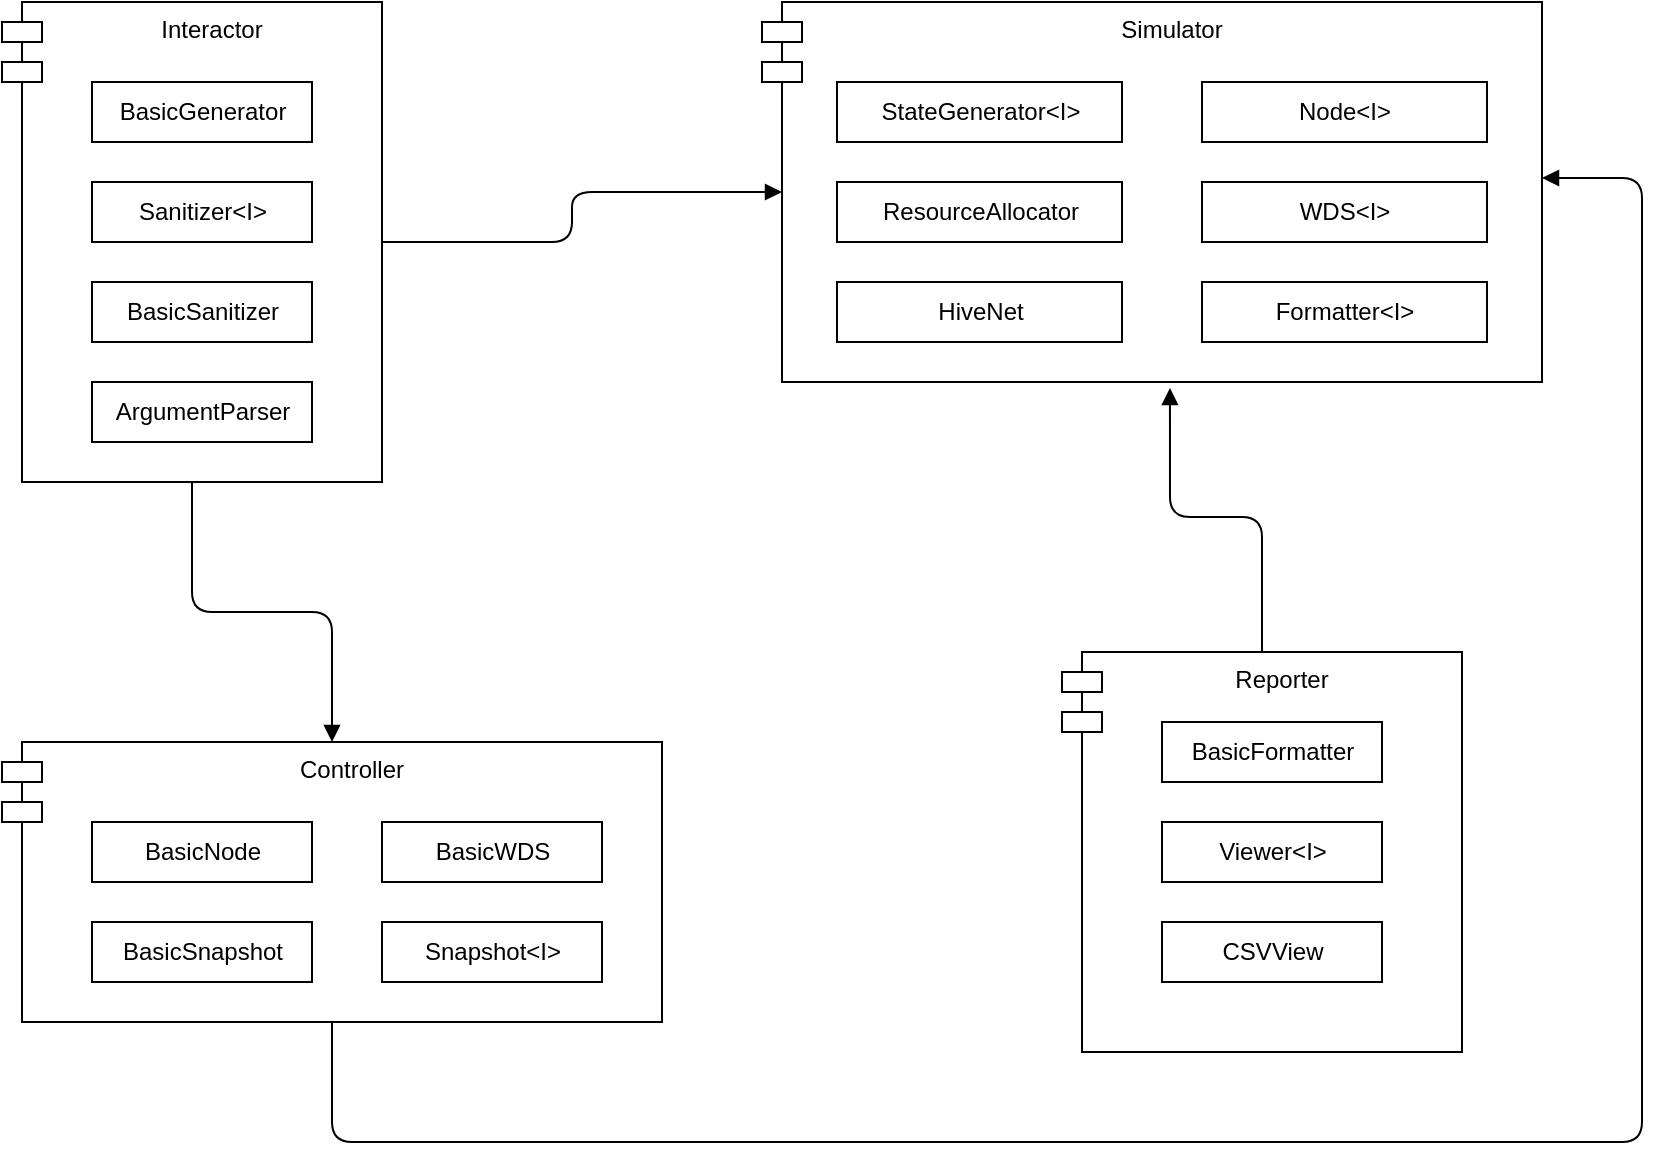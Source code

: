 <mxfile version="12.8.8" type="github" pages="3">
  <diagram name="Page-1" id="6133507b-19e7-1e82-6fc7-422aa6c4b21f">
    <mxGraphModel dx="1422" dy="771" grid="1" gridSize="10" guides="1" tooltips="1" connect="1" arrows="1" fold="1" page="1" pageScale="1" pageWidth="1100" pageHeight="850" background="#ffffff" math="0" shadow="0">
      <root>
        <mxCell id="0" />
        <mxCell id="1" parent="0" />
        <mxCell id="VfxA0ULMO3mHmfpXdT4r-4" value="Interactor" style="shape=module;align=left;spacingLeft=20;align=center;verticalAlign=top;" parent="1" vertex="1">
          <mxGeometry x="130" y="140" width="190" height="240" as="geometry" />
        </mxCell>
        <mxCell id="VfxA0ULMO3mHmfpXdT4r-5" value="BasicGenerator" style="html=1;" parent="1" vertex="1">
          <mxGeometry x="175" y="180" width="110" height="30" as="geometry" />
        </mxCell>
        <mxCell id="VfxA0ULMO3mHmfpXdT4r-6" value="Sanitizer&amp;lt;I&amp;gt;" style="html=1;" parent="1" vertex="1">
          <mxGeometry x="175" y="230" width="110" height="30" as="geometry" />
        </mxCell>
        <mxCell id="VfxA0ULMO3mHmfpXdT4r-7" value="BasicSanitizer" style="html=1;" parent="1" vertex="1">
          <mxGeometry x="175" y="280" width="110" height="30" as="geometry" />
        </mxCell>
        <mxCell id="VfxA0ULMO3mHmfpXdT4r-8" value="ArgumentParser" style="html=1;" parent="1" vertex="1">
          <mxGeometry x="175" y="330" width="110" height="30" as="geometry" />
        </mxCell>
        <mxCell id="VfxA0ULMO3mHmfpXdT4r-10" value="Simulator" style="shape=module;align=left;spacingLeft=20;align=center;verticalAlign=top;" parent="1" vertex="1">
          <mxGeometry x="510" y="140" width="390" height="190" as="geometry" />
        </mxCell>
        <mxCell id="VfxA0ULMO3mHmfpXdT4r-11" value="StateGenerator&amp;lt;I&amp;gt;" style="html=1;" parent="1" vertex="1">
          <mxGeometry x="547.5" y="180" width="142.5" height="30" as="geometry" />
        </mxCell>
        <mxCell id="VfxA0ULMO3mHmfpXdT4r-15" value="ResourceAllocator" style="html=1;" parent="1" vertex="1">
          <mxGeometry x="547.5" y="230" width="142.5" height="30" as="geometry" />
        </mxCell>
        <mxCell id="VfxA0ULMO3mHmfpXdT4r-16" value="HiveNet" style="html=1;" parent="1" vertex="1">
          <mxGeometry x="547.5" y="280" width="142.5" height="30" as="geometry" />
        </mxCell>
        <mxCell id="VfxA0ULMO3mHmfpXdT4r-17" value="WDS&amp;lt;I&amp;gt;" style="html=1;" parent="1" vertex="1">
          <mxGeometry x="730" y="230" width="142.5" height="30" as="geometry" />
        </mxCell>
        <mxCell id="VfxA0ULMO3mHmfpXdT4r-18" value="Node&amp;lt;I&amp;gt;" style="html=1;" parent="1" vertex="1">
          <mxGeometry x="730" y="180" width="142.5" height="30" as="geometry" />
        </mxCell>
        <mxCell id="VfxA0ULMO3mHmfpXdT4r-19" value="Controller" style="shape=module;align=left;spacingLeft=20;align=center;verticalAlign=top;" parent="1" vertex="1">
          <mxGeometry x="130" y="510" width="330" height="140" as="geometry" />
        </mxCell>
        <mxCell id="VfxA0ULMO3mHmfpXdT4r-20" value="BasicNode" style="html=1;" parent="1" vertex="1">
          <mxGeometry x="175" y="550" width="110" height="30" as="geometry" />
        </mxCell>
        <mxCell id="VfxA0ULMO3mHmfpXdT4r-21" value="BasicSnapshot" style="html=1;" parent="1" vertex="1">
          <mxGeometry x="175" y="600" width="110" height="30" as="geometry" />
        </mxCell>
        <mxCell id="VfxA0ULMO3mHmfpXdT4r-22" value="BasicWDS" style="html=1;" parent="1" vertex="1">
          <mxGeometry x="320" y="550" width="110" height="30" as="geometry" />
        </mxCell>
        <mxCell id="VfxA0ULMO3mHmfpXdT4r-23" value="Snapshot&amp;lt;I&amp;gt;" style="html=1;" parent="1" vertex="1">
          <mxGeometry x="320" y="600" width="110" height="30" as="geometry" />
        </mxCell>
        <mxCell id="VfxA0ULMO3mHmfpXdT4r-25" value="Reporter" style="shape=module;align=left;spacingLeft=20;align=center;verticalAlign=top;" parent="1" vertex="1">
          <mxGeometry x="660" y="465" width="200" height="200" as="geometry" />
        </mxCell>
        <mxCell id="VfxA0ULMO3mHmfpXdT4r-26" value="BasicFormatter" style="html=1;" parent="1" vertex="1">
          <mxGeometry x="710" y="500" width="110" height="30" as="geometry" />
        </mxCell>
        <mxCell id="VfxA0ULMO3mHmfpXdT4r-28" value="Formatter&amp;lt;I&amp;gt;" style="html=1;" parent="1" vertex="1">
          <mxGeometry x="730" y="280" width="142.5" height="30" as="geometry" />
        </mxCell>
        <mxCell id="VfxA0ULMO3mHmfpXdT4r-30" value="" style="endArrow=block;endFill=1;html=1;edgeStyle=orthogonalEdgeStyle;align=left;verticalAlign=top;exitX=1;exitY=0.5;exitDx=0;exitDy=0;entryX=0;entryY=0.5;entryDx=10;entryDy=0;entryPerimeter=0;" parent="1" source="VfxA0ULMO3mHmfpXdT4r-4" target="VfxA0ULMO3mHmfpXdT4r-10" edge="1">
          <mxGeometry x="-1" relative="1" as="geometry">
            <mxPoint x="370" y="380" as="sourcePoint" />
            <mxPoint x="530" y="380" as="targetPoint" />
          </mxGeometry>
        </mxCell>
        <mxCell id="VfxA0ULMO3mHmfpXdT4r-31" value="" style="resizable=0;html=1;align=left;verticalAlign=bottom;labelBackgroundColor=#ffffff;fontSize=10;" parent="VfxA0ULMO3mHmfpXdT4r-30" connectable="0" vertex="1">
          <mxGeometry x="-1" relative="1" as="geometry" />
        </mxCell>
        <mxCell id="VfxA0ULMO3mHmfpXdT4r-34" value="" style="endArrow=block;endFill=1;html=1;edgeStyle=orthogonalEdgeStyle;align=left;verticalAlign=top;exitX=0.5;exitY=0;exitDx=0;exitDy=0;entryX=0.523;entryY=1.016;entryDx=0;entryDy=0;entryPerimeter=0;" parent="1" source="VfxA0ULMO3mHmfpXdT4r-25" target="VfxA0ULMO3mHmfpXdT4r-10" edge="1">
          <mxGeometry x="-1" relative="1" as="geometry">
            <mxPoint x="910" y="400" as="sourcePoint" />
            <mxPoint x="730" y="340" as="targetPoint" />
          </mxGeometry>
        </mxCell>
        <mxCell id="VfxA0ULMO3mHmfpXdT4r-35" value="" style="resizable=0;html=1;align=left;verticalAlign=bottom;labelBackgroundColor=#ffffff;fontSize=10;" parent="VfxA0ULMO3mHmfpXdT4r-34" connectable="0" vertex="1">
          <mxGeometry x="-1" relative="1" as="geometry" />
        </mxCell>
        <mxCell id="VfxA0ULMO3mHmfpXdT4r-36" value="Viewer&amp;lt;I&amp;gt;" style="html=1;" parent="1" vertex="1">
          <mxGeometry x="710" y="550" width="110" height="30" as="geometry" />
        </mxCell>
        <mxCell id="VfxA0ULMO3mHmfpXdT4r-37" value="CSVView" style="html=1;" parent="1" vertex="1">
          <mxGeometry x="710" y="600" width="110" height="30" as="geometry" />
        </mxCell>
        <mxCell id="25SMXkd-laVrYMDi6Cb3-2" value="" style="endArrow=block;endFill=1;html=1;edgeStyle=orthogonalEdgeStyle;align=left;verticalAlign=top;exitX=0.5;exitY=1;exitDx=0;exitDy=0;" parent="1" source="VfxA0ULMO3mHmfpXdT4r-19" edge="1">
          <mxGeometry x="-1" relative="1" as="geometry">
            <mxPoint x="310" y="775" as="sourcePoint" />
            <mxPoint x="900" y="228" as="targetPoint" />
            <Array as="points">
              <mxPoint x="295" y="710" />
              <mxPoint x="950" y="710" />
              <mxPoint x="950" y="228" />
            </Array>
          </mxGeometry>
        </mxCell>
        <mxCell id="25SMXkd-laVrYMDi6Cb3-3" value="" style="resizable=0;html=1;align=left;verticalAlign=bottom;labelBackgroundColor=#ffffff;fontSize=10;" parent="25SMXkd-laVrYMDi6Cb3-2" connectable="0" vertex="1">
          <mxGeometry x="-1" relative="1" as="geometry" />
        </mxCell>
        <mxCell id="25SMXkd-laVrYMDi6Cb3-6" value="" style="endArrow=block;endFill=1;html=1;edgeStyle=orthogonalEdgeStyle;align=left;verticalAlign=top;exitX=0.5;exitY=1;exitDx=0;exitDy=0;entryX=0.5;entryY=0;entryDx=0;entryDy=0;" parent="1" source="VfxA0ULMO3mHmfpXdT4r-4" target="VfxA0ULMO3mHmfpXdT4r-19" edge="1">
          <mxGeometry x="-1" relative="1" as="geometry">
            <mxPoint x="110" y="450" as="sourcePoint" />
            <mxPoint x="310" y="425" as="targetPoint" />
          </mxGeometry>
        </mxCell>
        <mxCell id="25SMXkd-laVrYMDi6Cb3-7" value="" style="resizable=0;html=1;align=left;verticalAlign=bottom;labelBackgroundColor=#ffffff;fontSize=10;" parent="25SMXkd-laVrYMDi6Cb3-6" connectable="0" vertex="1">
          <mxGeometry x="-1" relative="1" as="geometry" />
        </mxCell>
      </root>
    </mxGraphModel>
  </diagram>
  <diagram id="2P9s7YTuZW2iM5Oy27Wq" name="Page-2">
    <mxGraphModel dx="1422" dy="771" grid="1" gridSize="10" guides="1" tooltips="1" connect="1" arrows="1" fold="1" page="1" pageScale="1" pageWidth="1100" pageHeight="850" math="0" shadow="0">
      <root>
        <mxCell id="8jSRV-3Zt6FyZdKLOqKf-0" />
        <mxCell id="8jSRV-3Zt6FyZdKLOqKf-1" parent="8jSRV-3Zt6FyZdKLOqKf-0" />
        <mxCell id="8jSRV-3Zt6FyZdKLOqKf-2" value="Sanitizer&amp;lt;I&amp;gt;" style="html=1;" parent="8jSRV-3Zt6FyZdKLOqKf-1" vertex="1">
          <mxGeometry x="250" y="210" width="110" height="50" as="geometry" />
        </mxCell>
        <mxCell id="8jSRV-3Zt6FyZdKLOqKf-3" value="BasicGenerator" style="html=1;" parent="8jSRV-3Zt6FyZdKLOqKf-1" vertex="1">
          <mxGeometry x="250" y="120" width="110" height="50" as="geometry" />
        </mxCell>
        <mxCell id="8jSRV-3Zt6FyZdKLOqKf-4" value="&lt;div&gt;ArgumentParser&lt;/div&gt;" style="html=1;" parent="8jSRV-3Zt6FyZdKLOqKf-1" vertex="1">
          <mxGeometry x="250" y="440" width="110" height="50" as="geometry" />
        </mxCell>
        <mxCell id="8jSRV-3Zt6FyZdKLOqKf-5" value="BasicSanitizer" style="html=1;" parent="8jSRV-3Zt6FyZdKLOqKf-1" vertex="1">
          <mxGeometry x="250" y="330" width="110" height="50" as="geometry" />
        </mxCell>
        <mxCell id="8jSRV-3Zt6FyZdKLOqKf-6" value="StateGenerator&amp;lt;I&amp;gt;" style="html=1;" parent="8jSRV-3Zt6FyZdKLOqKf-1" vertex="1">
          <mxGeometry x="590" y="120" width="140" height="50" as="geometry" />
        </mxCell>
        <mxCell id="8jSRV-3Zt6FyZdKLOqKf-7" value="HiveNet" style="html=1;" parent="8jSRV-3Zt6FyZdKLOqKf-1" vertex="1">
          <mxGeometry x="605" y="300" width="110" height="50" as="geometry" />
        </mxCell>
        <mxCell id="8jSRV-3Zt6FyZdKLOqKf-8" value="&lt;div&gt;ResourceAllocator&lt;/div&gt;" style="html=1;" parent="8jSRV-3Zt6FyZdKLOqKf-1" vertex="1">
          <mxGeometry x="590" y="210" width="140" height="50" as="geometry" />
        </mxCell>
        <mxCell id="8jSRV-3Zt6FyZdKLOqKf-9" value="WDS&amp;lt;I&amp;gt;" style="html=1;" parent="8jSRV-3Zt6FyZdKLOqKf-1" vertex="1">
          <mxGeometry x="860" y="210" width="110" height="50" as="geometry" />
        </mxCell>
        <mxCell id="8jSRV-3Zt6FyZdKLOqKf-10" value="Node&amp;lt;I&amp;gt;" style="html=1;" parent="8jSRV-3Zt6FyZdKLOqKf-1" vertex="1">
          <mxGeometry x="860" y="120" width="110" height="50" as="geometry" />
        </mxCell>
        <mxCell id="8jSRV-3Zt6FyZdKLOqKf-11" value="CSVFormatter" style="html=1;" parent="8jSRV-3Zt6FyZdKLOqKf-1" vertex="1">
          <mxGeometry x="860" y="420" width="110" height="50" as="geometry" />
        </mxCell>
        <mxCell id="8jSRV-3Zt6FyZdKLOqKf-12" value="Formatter&amp;lt;I&amp;gt;" style="html=1;" parent="8jSRV-3Zt6FyZdKLOqKf-1" vertex="1">
          <mxGeometry x="860" y="300" width="110" height="50" as="geometry" />
        </mxCell>
        <mxCell id="8jSRV-3Zt6FyZdKLOqKf-13" value="CSVViewer" style="html=1;" parent="8jSRV-3Zt6FyZdKLOqKf-1" vertex="1">
          <mxGeometry x="860" y="520" width="110" height="50" as="geometry" />
        </mxCell>
        <mxCell id="8jSRV-3Zt6FyZdKLOqKf-14" value="Viewer&amp;lt;I&amp;gt;" style="html=1;" parent="8jSRV-3Zt6FyZdKLOqKf-1" vertex="1">
          <mxGeometry x="860" y="630" width="110" height="50" as="geometry" />
        </mxCell>
        <mxCell id="8jSRV-3Zt6FyZdKLOqKf-15" value="Snapshot&amp;lt;I&amp;gt;" style="html=1;" parent="8jSRV-3Zt6FyZdKLOqKf-1" vertex="1">
          <mxGeometry x="320" y="690" width="110" height="50" as="geometry" />
        </mxCell>
        <mxCell id="8jSRV-3Zt6FyZdKLOqKf-16" value="BasicSnapshot" style="html=1;" parent="8jSRV-3Zt6FyZdKLOqKf-1" vertex="1">
          <mxGeometry x="100" y="690" width="110" height="50" as="geometry" />
        </mxCell>
        <mxCell id="8jSRV-3Zt6FyZdKLOqKf-17" value="BasicWDS" style="html=1;" parent="8jSRV-3Zt6FyZdKLOqKf-1" vertex="1">
          <mxGeometry x="320" y="600" width="110" height="50" as="geometry" />
        </mxCell>
        <mxCell id="8jSRV-3Zt6FyZdKLOqKf-18" value="BasicNode" style="html=1;" parent="8jSRV-3Zt6FyZdKLOqKf-1" vertex="1">
          <mxGeometry x="100" y="600" width="110" height="50" as="geometry" />
        </mxCell>
        <mxCell id="8jSRV-3Zt6FyZdKLOqKf-19" value="&lt;div&gt;Implements&lt;/div&gt;" style="endArrow=block;endSize=16;endFill=0;html=1;exitX=1;exitY=0.5;exitDx=0;exitDy=0;entryX=0;entryY=0.5;entryDx=0;entryDy=0;" parent="8jSRV-3Zt6FyZdKLOqKf-1" source="8jSRV-3Zt6FyZdKLOqKf-3" target="8jSRV-3Zt6FyZdKLOqKf-6" edge="1">
          <mxGeometry width="160" relative="1" as="geometry">
            <mxPoint x="460" y="400" as="sourcePoint" />
            <mxPoint x="620" y="400" as="targetPoint" />
          </mxGeometry>
        </mxCell>
        <mxCell id="8jSRV-3Zt6FyZdKLOqKf-20" value="Use" style="endArrow=open;endSize=12;dashed=1;html=1;exitX=0.5;exitY=1;exitDx=0;exitDy=0;" parent="8jSRV-3Zt6FyZdKLOqKf-1" source="8jSRV-3Zt6FyZdKLOqKf-3" target="8jSRV-3Zt6FyZdKLOqKf-2" edge="1">
          <mxGeometry width="160" relative="1" as="geometry">
            <mxPoint x="460" y="400" as="sourcePoint" />
            <mxPoint x="620" y="400" as="targetPoint" />
          </mxGeometry>
        </mxCell>
        <mxCell id="8jSRV-3Zt6FyZdKLOqKf-21" value="&lt;div&gt;Implements&lt;/div&gt;" style="endArrow=block;endSize=16;endFill=0;html=1;exitX=0.5;exitY=0;exitDx=0;exitDy=0;entryX=0.5;entryY=1;entryDx=0;entryDy=0;" parent="8jSRV-3Zt6FyZdKLOqKf-1" source="8jSRV-3Zt6FyZdKLOqKf-5" target="8jSRV-3Zt6FyZdKLOqKf-2" edge="1">
          <mxGeometry width="160" relative="1" as="geometry">
            <mxPoint x="460" y="400" as="sourcePoint" />
            <mxPoint x="620" y="400" as="targetPoint" />
          </mxGeometry>
        </mxCell>
        <mxCell id="8jSRV-3Zt6FyZdKLOqKf-22" value="Use" style="endArrow=open;endSize=12;dashed=1;html=1;exitX=0.5;exitY=1;exitDx=0;exitDy=0;entryX=0.5;entryY=0;entryDx=0;entryDy=0;" parent="8jSRV-3Zt6FyZdKLOqKf-1" source="8jSRV-3Zt6FyZdKLOqKf-5" target="8jSRV-3Zt6FyZdKLOqKf-4" edge="1">
          <mxGeometry width="160" relative="1" as="geometry">
            <mxPoint x="460" y="400" as="sourcePoint" />
            <mxPoint x="620" y="400" as="targetPoint" />
          </mxGeometry>
        </mxCell>
        <mxCell id="8jSRV-3Zt6FyZdKLOqKf-23" value="Use" style="endArrow=open;endSize=12;dashed=1;html=1;exitX=0.5;exitY=0;exitDx=0;exitDy=0;entryX=0.5;entryY=1;entryDx=0;entryDy=0;" parent="8jSRV-3Zt6FyZdKLOqKf-1" source="8jSRV-3Zt6FyZdKLOqKf-8" target="8jSRV-3Zt6FyZdKLOqKf-6" edge="1">
          <mxGeometry width="160" relative="1" as="geometry">
            <mxPoint x="460" y="400" as="sourcePoint" />
            <mxPoint x="620" y="400" as="targetPoint" />
          </mxGeometry>
        </mxCell>
        <mxCell id="8jSRV-3Zt6FyZdKLOqKf-24" value="Use" style="endArrow=open;endSize=12;dashed=1;html=1;exitX=0.5;exitY=1;exitDx=0;exitDy=0;" parent="8jSRV-3Zt6FyZdKLOqKf-1" source="8jSRV-3Zt6FyZdKLOqKf-8" target="8jSRV-3Zt6FyZdKLOqKf-7" edge="1">
          <mxGeometry width="160" relative="1" as="geometry">
            <mxPoint x="520" y="310" as="sourcePoint" />
            <mxPoint x="620" y="400" as="targetPoint" />
          </mxGeometry>
        </mxCell>
        <mxCell id="8jSRV-3Zt6FyZdKLOqKf-25" value="Use" style="endArrow=open;endSize=12;dashed=1;html=1;exitX=1;exitY=0.5;exitDx=0;exitDy=0;entryX=0;entryY=0.5;entryDx=0;entryDy=0;" parent="8jSRV-3Zt6FyZdKLOqKf-1" source="8jSRV-3Zt6FyZdKLOqKf-8" target="8jSRV-3Zt6FyZdKLOqKf-10" edge="1">
          <mxGeometry width="160" relative="1" as="geometry">
            <mxPoint x="460" y="400" as="sourcePoint" />
            <mxPoint x="620" y="400" as="targetPoint" />
          </mxGeometry>
        </mxCell>
        <mxCell id="8jSRV-3Zt6FyZdKLOqKf-26" value="Use" style="endArrow=open;endSize=12;dashed=1;html=1;exitX=1;exitY=0.5;exitDx=0;exitDy=0;entryX=0;entryY=0.5;entryDx=0;entryDy=0;" parent="8jSRV-3Zt6FyZdKLOqKf-1" source="8jSRV-3Zt6FyZdKLOqKf-8" target="8jSRV-3Zt6FyZdKLOqKf-9" edge="1">
          <mxGeometry width="160" relative="1" as="geometry">
            <mxPoint x="460" y="400" as="sourcePoint" />
            <mxPoint x="620" y="400" as="targetPoint" />
          </mxGeometry>
        </mxCell>
        <mxCell id="8jSRV-3Zt6FyZdKLOqKf-27" value="Use" style="endArrow=open;endSize=12;dashed=1;html=1;exitX=1;exitY=0.5;exitDx=0;exitDy=0;entryX=0;entryY=0.5;entryDx=0;entryDy=0;" parent="8jSRV-3Zt6FyZdKLOqKf-1" source="8jSRV-3Zt6FyZdKLOqKf-7" target="8jSRV-3Zt6FyZdKLOqKf-12" edge="1">
          <mxGeometry width="160" relative="1" as="geometry">
            <mxPoint x="460" y="400" as="sourcePoint" />
            <mxPoint x="620" y="400" as="targetPoint" />
          </mxGeometry>
        </mxCell>
        <mxCell id="8jSRV-3Zt6FyZdKLOqKf-28" value="Use" style="endArrow=open;endSize=12;dashed=1;html=1;exitX=1;exitY=0.5;exitDx=0;exitDy=0;entryX=0;entryY=0.5;entryDx=0;entryDy=0;" parent="8jSRV-3Zt6FyZdKLOqKf-1" source="8jSRV-3Zt6FyZdKLOqKf-6" target="8jSRV-3Zt6FyZdKLOqKf-10" edge="1">
          <mxGeometry width="160" relative="1" as="geometry">
            <mxPoint x="460" y="400" as="sourcePoint" />
            <mxPoint x="620" y="400" as="targetPoint" />
          </mxGeometry>
        </mxCell>
        <mxCell id="8jSRV-3Zt6FyZdKLOqKf-29" value="Use" style="endArrow=open;endSize=12;dashed=1;html=1;exitX=1;exitY=0.5;exitDx=0;exitDy=0;" parent="8jSRV-3Zt6FyZdKLOqKf-1" source="8jSRV-3Zt6FyZdKLOqKf-6" edge="1">
          <mxGeometry width="160" relative="1" as="geometry">
            <mxPoint x="460" y="400" as="sourcePoint" />
            <mxPoint x="860" y="240" as="targetPoint" />
          </mxGeometry>
        </mxCell>
        <mxCell id="8jSRV-3Zt6FyZdKLOqKf-30" value="&lt;div&gt;Implements&lt;/div&gt;" style="endArrow=block;endSize=16;endFill=0;html=1;exitX=0.5;exitY=0;exitDx=0;exitDy=0;entryX=0.5;entryY=1;entryDx=0;entryDy=0;" parent="8jSRV-3Zt6FyZdKLOqKf-1" source="8jSRV-3Zt6FyZdKLOqKf-11" target="8jSRV-3Zt6FyZdKLOqKf-12" edge="1">
          <mxGeometry width="160" relative="1" as="geometry">
            <mxPoint x="460" y="400" as="sourcePoint" />
            <mxPoint x="620" y="400" as="targetPoint" />
          </mxGeometry>
        </mxCell>
        <mxCell id="8jSRV-3Zt6FyZdKLOqKf-31" value="&lt;div&gt;Implements&lt;/div&gt;" style="endArrow=block;endSize=16;endFill=0;html=1;exitX=1;exitY=0.5;exitDx=0;exitDy=0;entryX=0;entryY=0.5;entryDx=0;entryDy=0;" parent="8jSRV-3Zt6FyZdKLOqKf-1" source="8jSRV-3Zt6FyZdKLOqKf-16" target="8jSRV-3Zt6FyZdKLOqKf-15" edge="1">
          <mxGeometry width="160" relative="1" as="geometry">
            <mxPoint x="460" y="440" as="sourcePoint" />
            <mxPoint x="620" y="440" as="targetPoint" />
          </mxGeometry>
        </mxCell>
        <mxCell id="8jSRV-3Zt6FyZdKLOqKf-32" value="Use" style="endArrow=open;endSize=12;dashed=1;html=1;exitX=0.5;exitY=1;exitDx=0;exitDy=0;entryX=0.5;entryY=0;entryDx=0;entryDy=0;" parent="8jSRV-3Zt6FyZdKLOqKf-1" source="8jSRV-3Zt6FyZdKLOqKf-17" target="8jSRV-3Zt6FyZdKLOqKf-15" edge="1">
          <mxGeometry width="160" relative="1" as="geometry">
            <mxPoint x="490" y="440" as="sourcePoint" />
            <mxPoint x="650" y="440" as="targetPoint" />
          </mxGeometry>
        </mxCell>
        <mxCell id="8jSRV-3Zt6FyZdKLOqKf-33" value="Use" style="endArrow=open;endSize=12;dashed=1;html=1;exitX=0.5;exitY=1;exitDx=0;exitDy=0;" parent="8jSRV-3Zt6FyZdKLOqKf-1" source="8jSRV-3Zt6FyZdKLOqKf-18" target="8jSRV-3Zt6FyZdKLOqKf-15" edge="1">
          <mxGeometry width="160" relative="1" as="geometry">
            <mxPoint x="460" y="440" as="sourcePoint" />
            <mxPoint x="620" y="440" as="targetPoint" />
          </mxGeometry>
        </mxCell>
        <mxCell id="8jSRV-3Zt6FyZdKLOqKf-34" value="Use" style="endArrow=open;endSize=12;dashed=1;html=1;exitX=0;exitY=0.5;exitDx=0;exitDy=0;entryX=0;entryY=0.5;entryDx=0;entryDy=0;edgeStyle=orthogonalEdgeStyle;" parent="8jSRV-3Zt6FyZdKLOqKf-1" source="8jSRV-3Zt6FyZdKLOqKf-3" target="8jSRV-3Zt6FyZdKLOqKf-18" edge="1">
          <mxGeometry width="160" relative="1" as="geometry">
            <mxPoint x="460" y="460" as="sourcePoint" />
            <mxPoint x="620" y="460" as="targetPoint" />
            <Array as="points">
              <mxPoint x="70" y="145" />
              <mxPoint x="70" y="625" />
            </Array>
          </mxGeometry>
        </mxCell>
        <mxCell id="8jSRV-3Zt6FyZdKLOqKf-35" value="Use" style="endArrow=open;endSize=12;dashed=1;html=1;exitX=0;exitY=0.5;exitDx=0;exitDy=0;entryX=0;entryY=0.5;entryDx=0;entryDy=0;edgeStyle=orthogonalEdgeStyle;" parent="8jSRV-3Zt6FyZdKLOqKf-1" source="8jSRV-3Zt6FyZdKLOqKf-3" target="8jSRV-3Zt6FyZdKLOqKf-16" edge="1">
          <mxGeometry width="160" relative="1" as="geometry">
            <mxPoint x="460" y="450" as="sourcePoint" />
            <mxPoint x="620" y="450" as="targetPoint" />
            <Array as="points">
              <mxPoint x="40" y="145" />
              <mxPoint x="40" y="715" />
            </Array>
          </mxGeometry>
        </mxCell>
        <mxCell id="8jSRV-3Zt6FyZdKLOqKf-36" value="Use" style="endArrow=open;endSize=12;dashed=1;html=1;exitX=1;exitY=0.5;exitDx=0;exitDy=0;entryX=1;entryY=0.5;entryDx=0;entryDy=0;edgeStyle=orthogonalEdgeStyle;" parent="8jSRV-3Zt6FyZdKLOqKf-1" source="8jSRV-3Zt6FyZdKLOqKf-17" target="8jSRV-3Zt6FyZdKLOqKf-10" edge="1">
          <mxGeometry width="160" relative="1" as="geometry">
            <mxPoint x="460" y="450" as="sourcePoint" />
            <mxPoint x="620" y="450" as="targetPoint" />
            <Array as="points">
              <mxPoint x="790" y="625" />
              <mxPoint x="790" y="780" />
              <mxPoint x="1040" y="780" />
              <mxPoint x="1040" y="145" />
            </Array>
          </mxGeometry>
        </mxCell>
        <mxCell id="8jSRV-3Zt6FyZdKLOqKf-37" value="&lt;div&gt;Implements&lt;/div&gt;" style="endArrow=block;endSize=16;endFill=0;html=1;exitX=0.5;exitY=0;exitDx=0;exitDy=0;entryX=0.5;entryY=0;entryDx=0;entryDy=0;edgeStyle=orthogonalEdgeStyle;" parent="8jSRV-3Zt6FyZdKLOqKf-1" source="8jSRV-3Zt6FyZdKLOqKf-18" target="8jSRV-3Zt6FyZdKLOqKf-10" edge="1">
          <mxGeometry width="160" relative="1" as="geometry">
            <mxPoint x="460" y="450" as="sourcePoint" />
            <mxPoint x="620" y="450" as="targetPoint" />
            <Array as="points">
              <mxPoint x="155" y="80" />
              <mxPoint x="915" y="80" />
            </Array>
          </mxGeometry>
        </mxCell>
        <mxCell id="8jSRV-3Zt6FyZdKLOqKf-38" value="&lt;div&gt;Implements&lt;/div&gt;" style="endArrow=block;endSize=16;endFill=0;html=1;exitX=1;exitY=0.5;exitDx=0;exitDy=0;entryX=1;entryY=0.5;entryDx=0;entryDy=0;edgeStyle=orthogonalEdgeStyle;" parent="8jSRV-3Zt6FyZdKLOqKf-1" source="8jSRV-3Zt6FyZdKLOqKf-17" target="8jSRV-3Zt6FyZdKLOqKf-9" edge="1">
          <mxGeometry width="160" relative="1" as="geometry">
            <mxPoint x="460" y="450" as="sourcePoint" />
            <mxPoint x="620" y="450" as="targetPoint" />
            <Array as="points">
              <mxPoint x="840" y="625" />
              <mxPoint x="840" y="730" />
              <mxPoint x="1020" y="730" />
              <mxPoint x="1020" y="235" />
            </Array>
          </mxGeometry>
        </mxCell>
        <mxCell id="8jSRV-3Zt6FyZdKLOqKf-39" value="Use" style="endArrow=open;endSize=12;dashed=1;html=1;exitX=0.5;exitY=0;exitDx=0;exitDy=0;entryX=0.5;entryY=1;entryDx=0;entryDy=0;" parent="8jSRV-3Zt6FyZdKLOqKf-1" source="8jSRV-3Zt6FyZdKLOqKf-9" target="8jSRV-3Zt6FyZdKLOqKf-10" edge="1">
          <mxGeometry width="160" relative="1" as="geometry">
            <mxPoint x="460" y="450" as="sourcePoint" />
            <mxPoint x="620" y="450" as="targetPoint" />
          </mxGeometry>
        </mxCell>
        <mxCell id="8jSRV-3Zt6FyZdKLOqKf-40" value="Use" style="endArrow=open;endSize=12;dashed=1;html=1;exitX=0.5;exitY=0;exitDx=0;exitDy=0;entryX=1;entryY=0.5;entryDx=0;entryDy=0;edgeStyle=orthogonalEdgeStyle;" parent="8jSRV-3Zt6FyZdKLOqKf-1" source="8jSRV-3Zt6FyZdKLOqKf-13" target="8jSRV-3Zt6FyZdKLOqKf-12" edge="1">
          <mxGeometry width="160" relative="1" as="geometry">
            <mxPoint x="460" y="450" as="sourcePoint" />
            <mxPoint x="620" y="450" as="targetPoint" />
            <Array as="points">
              <mxPoint x="915" y="490" />
              <mxPoint x="1000" y="490" />
              <mxPoint x="1000" y="325" />
            </Array>
          </mxGeometry>
        </mxCell>
        <mxCell id="8jSRV-3Zt6FyZdKLOqKf-41" value="&lt;div&gt;Implements&lt;/div&gt;" style="endArrow=block;endSize=16;endFill=0;html=1;exitX=0.5;exitY=1;exitDx=0;exitDy=0;entryX=0.5;entryY=0;entryDx=0;entryDy=0;" parent="8jSRV-3Zt6FyZdKLOqKf-1" source="8jSRV-3Zt6FyZdKLOqKf-13" target="8jSRV-3Zt6FyZdKLOqKf-14" edge="1">
          <mxGeometry width="160" relative="1" as="geometry">
            <mxPoint x="460" y="450" as="sourcePoint" />
            <mxPoint x="620" y="450" as="targetPoint" />
          </mxGeometry>
        </mxCell>
        <mxCell id="8jSRV-3Zt6FyZdKLOqKf-42" value="Use" style="endArrow=open;endSize=12;dashed=1;html=1;exitX=0;exitY=0.5;exitDx=0;exitDy=0;entryX=0.5;entryY=0;entryDx=0;entryDy=0;edgeStyle=orthogonalEdgeStyle;" parent="8jSRV-3Zt6FyZdKLOqKf-1" source="8jSRV-3Zt6FyZdKLOqKf-3" target="8jSRV-3Zt6FyZdKLOqKf-17" edge="1">
          <mxGeometry width="160" relative="1" as="geometry">
            <mxPoint x="460" y="450" as="sourcePoint" />
            <mxPoint x="620" y="450" as="targetPoint" />
            <Array as="points">
              <mxPoint x="190" y="145" />
              <mxPoint x="190" y="540" />
              <mxPoint x="375" y="540" />
            </Array>
          </mxGeometry>
        </mxCell>
      </root>
    </mxGraphModel>
  </diagram>
  <diagram id="XMwsU8_FpfiMFymFsIKw" name="Page-3">
    <mxGraphModel dx="1422" dy="771" grid="1" gridSize="10" guides="1" tooltips="1" connect="1" arrows="1" fold="1" page="1" pageScale="1" pageWidth="1100" pageHeight="850" math="0" shadow="0">
      <root>
        <mxCell id="sSNNKG63OonMULgQ_tP3-0" />
        <mxCell id="sSNNKG63OonMULgQ_tP3-1" parent="sSNNKG63OonMULgQ_tP3-0" />
        <mxCell id="sSNNKG63OonMULgQ_tP3-2" value="Snapshot&lt;I&gt;" style="swimlane;fontStyle=0;childLayout=stackLayout;horizontal=1;startSize=26;fillColor=none;horizontalStack=0;resizeParent=1;resizeParentMax=0;resizeLast=0;collapsible=1;marginBottom=0;" parent="sSNNKG63OonMULgQ_tP3-1" vertex="1">
          <mxGeometry x="70" y="40" width="210" height="130" as="geometry" />
        </mxCell>
        <mxCell id="sSNNKG63OonMULgQ_tP3-3" value="+ Reset(): void" style="text;strokeColor=none;fillColor=none;align=left;verticalAlign=top;spacingLeft=4;spacingRight=4;overflow=hidden;rotatable=0;points=[[0,0.5],[1,0.5]];portConstraint=eastwest;" parent="sSNNKG63OonMULgQ_tP3-2" vertex="1">
          <mxGeometry y="26" width="210" height="26" as="geometry" />
        </mxCell>
        <mxCell id="sSNNKG63OonMULgQ_tP3-4" value="+ Unmarhsal([]byte): error" style="text;strokeColor=none;fillColor=none;align=left;verticalAlign=top;spacingLeft=4;spacingRight=4;overflow=hidden;rotatable=0;points=[[0,0.5],[1,0.5]];portConstraint=eastwest;" parent="sSNNKG63OonMULgQ_tP3-2" vertex="1">
          <mxGeometry y="52" width="210" height="26" as="geometry" />
        </mxCell>
        <mxCell id="sSNNKG63OonMULgQ_tP3-5" value="+ Marshal(): []byte&#xa;" style="text;strokeColor=none;fillColor=none;align=left;verticalAlign=top;spacingLeft=4;spacingRight=4;overflow=hidden;rotatable=0;points=[[0,0.5],[1,0.5]];portConstraint=eastwest;" parent="sSNNKG63OonMULgQ_tP3-2" vertex="1">
          <mxGeometry y="78" width="210" height="26" as="geometry" />
        </mxCell>
        <mxCell id="sSNNKG63OonMULgQ_tP3-6" value="+ Add([]byte): boolean" style="text;strokeColor=none;fillColor=none;align=left;verticalAlign=top;spacingLeft=4;spacingRight=4;overflow=hidden;rotatable=0;points=[[0,0.5],[1,0.5]];portConstraint=eastwest;" parent="sSNNKG63OonMULgQ_tP3-2" vertex="1">
          <mxGeometry y="104" width="210" height="26" as="geometry" />
        </mxCell>
        <mxCell id="sSNNKG63OonMULgQ_tP3-7" value="Sanitizer&lt;I&gt;" style="swimlane;fontStyle=0;childLayout=stackLayout;horizontal=1;startSize=26;fillColor=none;horizontalStack=0;resizeParent=1;resizeParentMax=0;resizeLast=0;collapsible=1;marginBottom=0;" parent="sSNNKG63OonMULgQ_tP3-1" vertex="1">
          <mxGeometry x="330" y="40" width="280" height="52" as="geometry" />
        </mxCell>
        <mxCell id="sSNNKG63OonMULgQ_tP3-8" value="+ Sanitize(string, interface{}): interface{}" style="text;strokeColor=none;fillColor=none;align=left;verticalAlign=top;spacingLeft=4;spacingRight=4;overflow=hidden;rotatable=0;points=[[0,0.5],[1,0.5]];portConstraint=eastwest;" parent="sSNNKG63OonMULgQ_tP3-7" vertex="1">
          <mxGeometry y="26" width="280" height="26" as="geometry" />
        </mxCell>
        <mxCell id="sSNNKG63OonMULgQ_tP3-9" value="StateGenerator&lt;I&gt;" style="swimlane;fontStyle=0;childLayout=stackLayout;horizontal=1;startSize=26;fillColor=none;horizontalStack=0;resizeParent=1;resizeParentMax=0;resizeLast=0;collapsible=1;marginBottom=0;" parent="sSNNKG63OonMULgQ_tP3-1" vertex="1">
          <mxGeometry x="70" y="210" width="210" height="130" as="geometry" />
        </mxCell>
        <mxCell id="sSNNKG63OonMULgQ_tP3-10" value="+ NextNode(): Node&lt;I&gt;" style="text;strokeColor=none;fillColor=none;align=left;verticalAlign=top;spacingLeft=4;spacingRight=4;overflow=hidden;rotatable=0;points=[[0,0.5],[1,0.5]];portConstraint=eastwest;" parent="sSNNKG63OonMULgQ_tP3-9" vertex="1">
          <mxGeometry y="26" width="210" height="26" as="geometry" />
        </mxCell>
        <mxCell id="sSNNKG63OonMULgQ_tP3-11" value="+ NextWDS(): WDS&lt;I&gt;" style="text;strokeColor=none;fillColor=none;align=left;verticalAlign=top;spacingLeft=4;spacingRight=4;overflow=hidden;rotatable=0;points=[[0,0.5],[1,0.5]];portConstraint=eastwest;" parent="sSNNKG63OonMULgQ_tP3-9" vertex="1">
          <mxGeometry y="52" width="210" height="26" as="geometry" />
        </mxCell>
        <mxCell id="sSNNKG63OonMULgQ_tP3-12" value="+ NodesLeft(): int" style="text;strokeColor=none;fillColor=none;align=left;verticalAlign=top;spacingLeft=4;spacingRight=4;overflow=hidden;rotatable=0;points=[[0,0.5],[1,0.5]];portConstraint=eastwest;" parent="sSNNKG63OonMULgQ_tP3-9" vertex="1">
          <mxGeometry y="78" width="210" height="26" as="geometry" />
        </mxCell>
        <mxCell id="sSNNKG63OonMULgQ_tP3-13" value="+ WDSLeft(): int" style="text;strokeColor=none;fillColor=none;align=left;verticalAlign=top;spacingLeft=4;spacingRight=4;overflow=hidden;rotatable=0;points=[[0,0.5],[1,0.5]];portConstraint=eastwest;" parent="sSNNKG63OonMULgQ_tP3-9" vertex="1">
          <mxGeometry y="104" width="210" height="26" as="geometry" />
        </mxCell>
        <mxCell id="sSNNKG63OonMULgQ_tP3-14" value="Formatter&lt;I&gt;" style="swimlane;fontStyle=0;childLayout=stackLayout;horizontal=1;startSize=26;fillColor=none;horizontalStack=0;resizeParent=1;resizeParentMax=0;resizeLast=0;collapsible=1;marginBottom=0;" parent="sSNNKG63OonMULgQ_tP3-1" vertex="1">
          <mxGeometry x="330" y="118" width="280" height="52" as="geometry" />
        </mxCell>
        <mxCell id="sSNNKG63OonMULgQ_tP3-15" value="+ Format([]byte): map[string] interface{}" style="text;strokeColor=none;fillColor=none;align=left;verticalAlign=top;spacingLeft=4;spacingRight=4;overflow=hidden;rotatable=0;points=[[0,0.5],[1,0.5]];portConstraint=eastwest;" parent="sSNNKG63OonMULgQ_tP3-14" vertex="1">
          <mxGeometry y="26" width="280" height="26" as="geometry" />
        </mxCell>
        <mxCell id="sSNNKG63OonMULgQ_tP3-16" value="Viewer&lt;I&gt;" style="swimlane;fontStyle=0;childLayout=stackLayout;horizontal=1;startSize=26;fillColor=none;horizontalStack=0;resizeParent=1;resizeParentMax=0;resizeLast=0;collapsible=1;marginBottom=0;" parent="sSNNKG63OonMULgQ_tP3-1" vertex="1">
          <mxGeometry x="650" y="40" width="280" height="104" as="geometry" />
        </mxCell>
        <mxCell id="sSNNKG63OonMULgQ_tP3-17" value="+ Process(map[string] interface{}): boolean" style="text;strokeColor=none;fillColor=none;align=left;verticalAlign=top;spacingLeft=4;spacingRight=4;overflow=hidden;rotatable=0;points=[[0,0.5],[1,0.5]];portConstraint=eastwest;" parent="sSNNKG63OonMULgQ_tP3-16" vertex="1">
          <mxGeometry y="26" width="280" height="26" as="geometry" />
        </mxCell>
        <mxCell id="sSNNKG63OonMULgQ_tP3-18" value="+ Display(): void" style="text;strokeColor=none;fillColor=none;align=left;verticalAlign=top;spacingLeft=4;spacingRight=4;overflow=hidden;rotatable=0;points=[[0,0.5],[1,0.5]];portConstraint=eastwest;" parent="sSNNKG63OonMULgQ_tP3-16" vertex="1">
          <mxGeometry y="52" width="280" height="26" as="geometry" />
        </mxCell>
        <mxCell id="sSNNKG63OonMULgQ_tP3-19" value="+ Save(): boolean&#xa;" style="text;strokeColor=none;fillColor=none;align=left;verticalAlign=top;spacingLeft=4;spacingRight=4;overflow=hidden;rotatable=0;points=[[0,0.5],[1,0.5]];portConstraint=eastwest;" parent="sSNNKG63OonMULgQ_tP3-16" vertex="1">
          <mxGeometry y="78" width="280" height="26" as="geometry" />
        </mxCell>
        <mxCell id="sSNNKG63OonMULgQ_tP3-20" value="WDS&lt;I&gt;" style="swimlane;fontStyle=0;childLayout=stackLayout;horizontal=1;startSize=26;fillColor=none;horizontalStack=0;resizeParent=1;resizeParentMax=0;resizeLast=0;collapsible=1;marginBottom=0;" parent="sSNNKG63OonMULgQ_tP3-1" vertex="1">
          <mxGeometry x="650" y="180" width="300" height="156" as="geometry" />
        </mxCell>
        <mxCell id="sSNNKG63OonMULgQ_tP3-21" value="+ Run(): void" style="text;strokeColor=none;fillColor=none;align=left;verticalAlign=top;spacingLeft=4;spacingRight=4;overflow=hidden;rotatable=0;points=[[0,0.5],[1,0.5]];portConstraint=eastwest;" parent="sSNNKG63OonMULgQ_tP3-20" vertex="1">
          <mxGeometry y="26" width="300" height="26" as="geometry" />
        </mxCell>
        <mxCell id="sSNNKG63OonMULgQ_tP3-22" value="+ Tokens(string): double" style="text;strokeColor=none;fillColor=none;align=left;verticalAlign=top;spacingLeft=4;spacingRight=4;overflow=hidden;rotatable=0;points=[[0,0.5],[1,0.5]];portConstraint=eastwest;" parent="sSNNKG63OonMULgQ_tP3-20" vertex="1">
          <mxGeometry y="52" width="300" height="26" as="geometry" />
        </mxCell>
        <mxCell id="OrEYHRZfROdFBzFDhLky-0" value="+ ActivityLog(): map[string] interface{}" style="text;strokeColor=none;fillColor=none;align=left;verticalAlign=top;spacingLeft=4;spacingRight=4;overflow=hidden;rotatable=0;points=[[0,0.5],[1,0.5]];portConstraint=eastwest;" vertex="1" parent="sSNNKG63OonMULgQ_tP3-20">
          <mxGeometry y="78" width="300" height="26" as="geometry" />
        </mxCell>
        <mxCell id="sSNNKG63OonMULgQ_tP3-23" value="+ EstablishLink(WDS&lt;I&gt;, WDS&lt;I&gt;): boolean" style="text;strokeColor=none;fillColor=none;align=left;verticalAlign=top;spacingLeft=4;spacingRight=4;overflow=hidden;rotatable=0;points=[[0,0.5],[1,0.5]];portConstraint=eastwest;" parent="sSNNKG63OonMULgQ_tP3-20" vertex="1">
          <mxGeometry y="104" width="300" height="26" as="geometry" />
        </mxCell>
        <mxCell id="sSNNKG63OonMULgQ_tP3-24" value="+ Assign(Node&lt;I&gt;): void" style="text;strokeColor=none;fillColor=none;align=left;verticalAlign=top;spacingLeft=4;spacingRight=4;overflow=hidden;rotatable=0;points=[[0,0.5],[1,0.5]];portConstraint=eastwest;" parent="sSNNKG63OonMULgQ_tP3-20" vertex="1">
          <mxGeometry y="130" width="300" height="26" as="geometry" />
        </mxCell>
        <mxCell id="sSNNKG63OonMULgQ_tP3-25" value="Node&lt;I&gt;" style="swimlane;fontStyle=0;childLayout=stackLayout;horizontal=1;startSize=26;fillColor=none;horizontalStack=0;resizeParent=1;resizeParentMax=0;resizeLast=0;collapsible=1;marginBottom=0;" parent="sSNNKG63OonMULgQ_tP3-1" vertex="1">
          <mxGeometry x="350" y="201" width="240" height="234" as="geometry" />
        </mxCell>
        <mxCell id="sSNNKG63OonMULgQ_tP3-26" value="+ Activate(): void" style="text;strokeColor=none;fillColor=none;align=left;verticalAlign=top;spacingLeft=4;spacingRight=4;overflow=hidden;rotatable=0;points=[[0,0.5],[1,0.5]];portConstraint=eastwest;" parent="sSNNKG63OonMULgQ_tP3-25" vertex="1">
          <mxGeometry y="26" width="240" height="26" as="geometry" />
        </mxCell>
        <mxCell id="sSNNKG63OonMULgQ_tP3-27" value="+ Id(): string" style="text;strokeColor=none;fillColor=none;align=left;verticalAlign=top;spacingLeft=4;spacingRight=4;overflow=hidden;rotatable=0;points=[[0,0.5],[1,0.5]];portConstraint=eastwest;" parent="sSNNKG63OonMULgQ_tP3-25" vertex="1">
          <mxGeometry y="52" width="240" height="26" as="geometry" />
        </mxCell>
        <mxCell id="sSNNKG63OonMULgQ_tP3-28" value="+ Tokens(): double" style="text;strokeColor=none;fillColor=none;align=left;verticalAlign=top;spacingLeft=4;spacingRight=4;overflow=hidden;rotatable=0;points=[[0,0.5],[1,0.5]];portConstraint=eastwest;" parent="sSNNKG63OonMULgQ_tP3-25" vertex="1">
          <mxGeometry y="78" width="240" height="26" as="geometry" />
        </mxCell>
        <mxCell id="sSNNKG63OonMULgQ_tP3-29" value="+ Sign([]byte): []byte" style="text;strokeColor=none;fillColor=none;align=left;verticalAlign=top;spacingLeft=4;spacingRight=4;overflow=hidden;rotatable=0;points=[[0,0.5],[1,0.5]];portConstraint=eastwest;" parent="sSNNKG63OonMULgQ_tP3-25" vertex="1">
          <mxGeometry y="104" width="240" height="26" as="geometry" />
        </mxCell>
        <mxCell id="sSNNKG63OonMULgQ_tP3-30" value="+ Verify([]byte, PublicKey): boolean" style="text;strokeColor=none;fillColor=none;align=left;verticalAlign=top;spacingLeft=4;spacingRight=4;overflow=hidden;rotatable=0;points=[[0,0.5],[1,0.5]];portConstraint=eastwest;" parent="sSNNKG63OonMULgQ_tP3-25" vertex="1">
          <mxGeometry y="130" width="240" height="26" as="geometry" />
        </mxCell>
        <mxCell id="sSNNKG63OonMULgQ_tP3-31" value="+ JoinVerification(Node, Node): error" style="text;strokeColor=none;fillColor=none;align=left;verticalAlign=top;spacingLeft=4;spacingRight=4;overflow=hidden;rotatable=0;points=[[0,0.5],[1,0.5]];portConstraint=eastwest;" parent="sSNNKG63OonMULgQ_tP3-25" vertex="1">
          <mxGeometry y="156" width="240" height="26" as="geometry" />
        </mxCell>
        <mxCell id="sSNNKG63OonMULgQ_tP3-32" value="+ EnterContract(Node, Node): error" style="text;strokeColor=none;fillColor=none;align=left;verticalAlign=top;spacingLeft=4;spacingRight=4;overflow=hidden;rotatable=0;points=[[0,0.5],[1,0.5]];portConstraint=eastwest;" parent="sSNNKG63OonMULgQ_tP3-25" vertex="1">
          <mxGeometry y="182" width="240" height="26" as="geometry" />
        </mxCell>
        <mxCell id="sSNNKG63OonMULgQ_tP3-33" value="+ ExecuteNextContract(): void" style="text;strokeColor=none;fillColor=none;align=left;verticalAlign=top;spacingLeft=4;spacingRight=4;overflow=hidden;rotatable=0;points=[[0,0.5],[1,0.5]];portConstraint=eastwest;" parent="sSNNKG63OonMULgQ_tP3-25" vertex="1">
          <mxGeometry y="208" width="240" height="26" as="geometry" />
        </mxCell>
      </root>
    </mxGraphModel>
  </diagram>
</mxfile>
